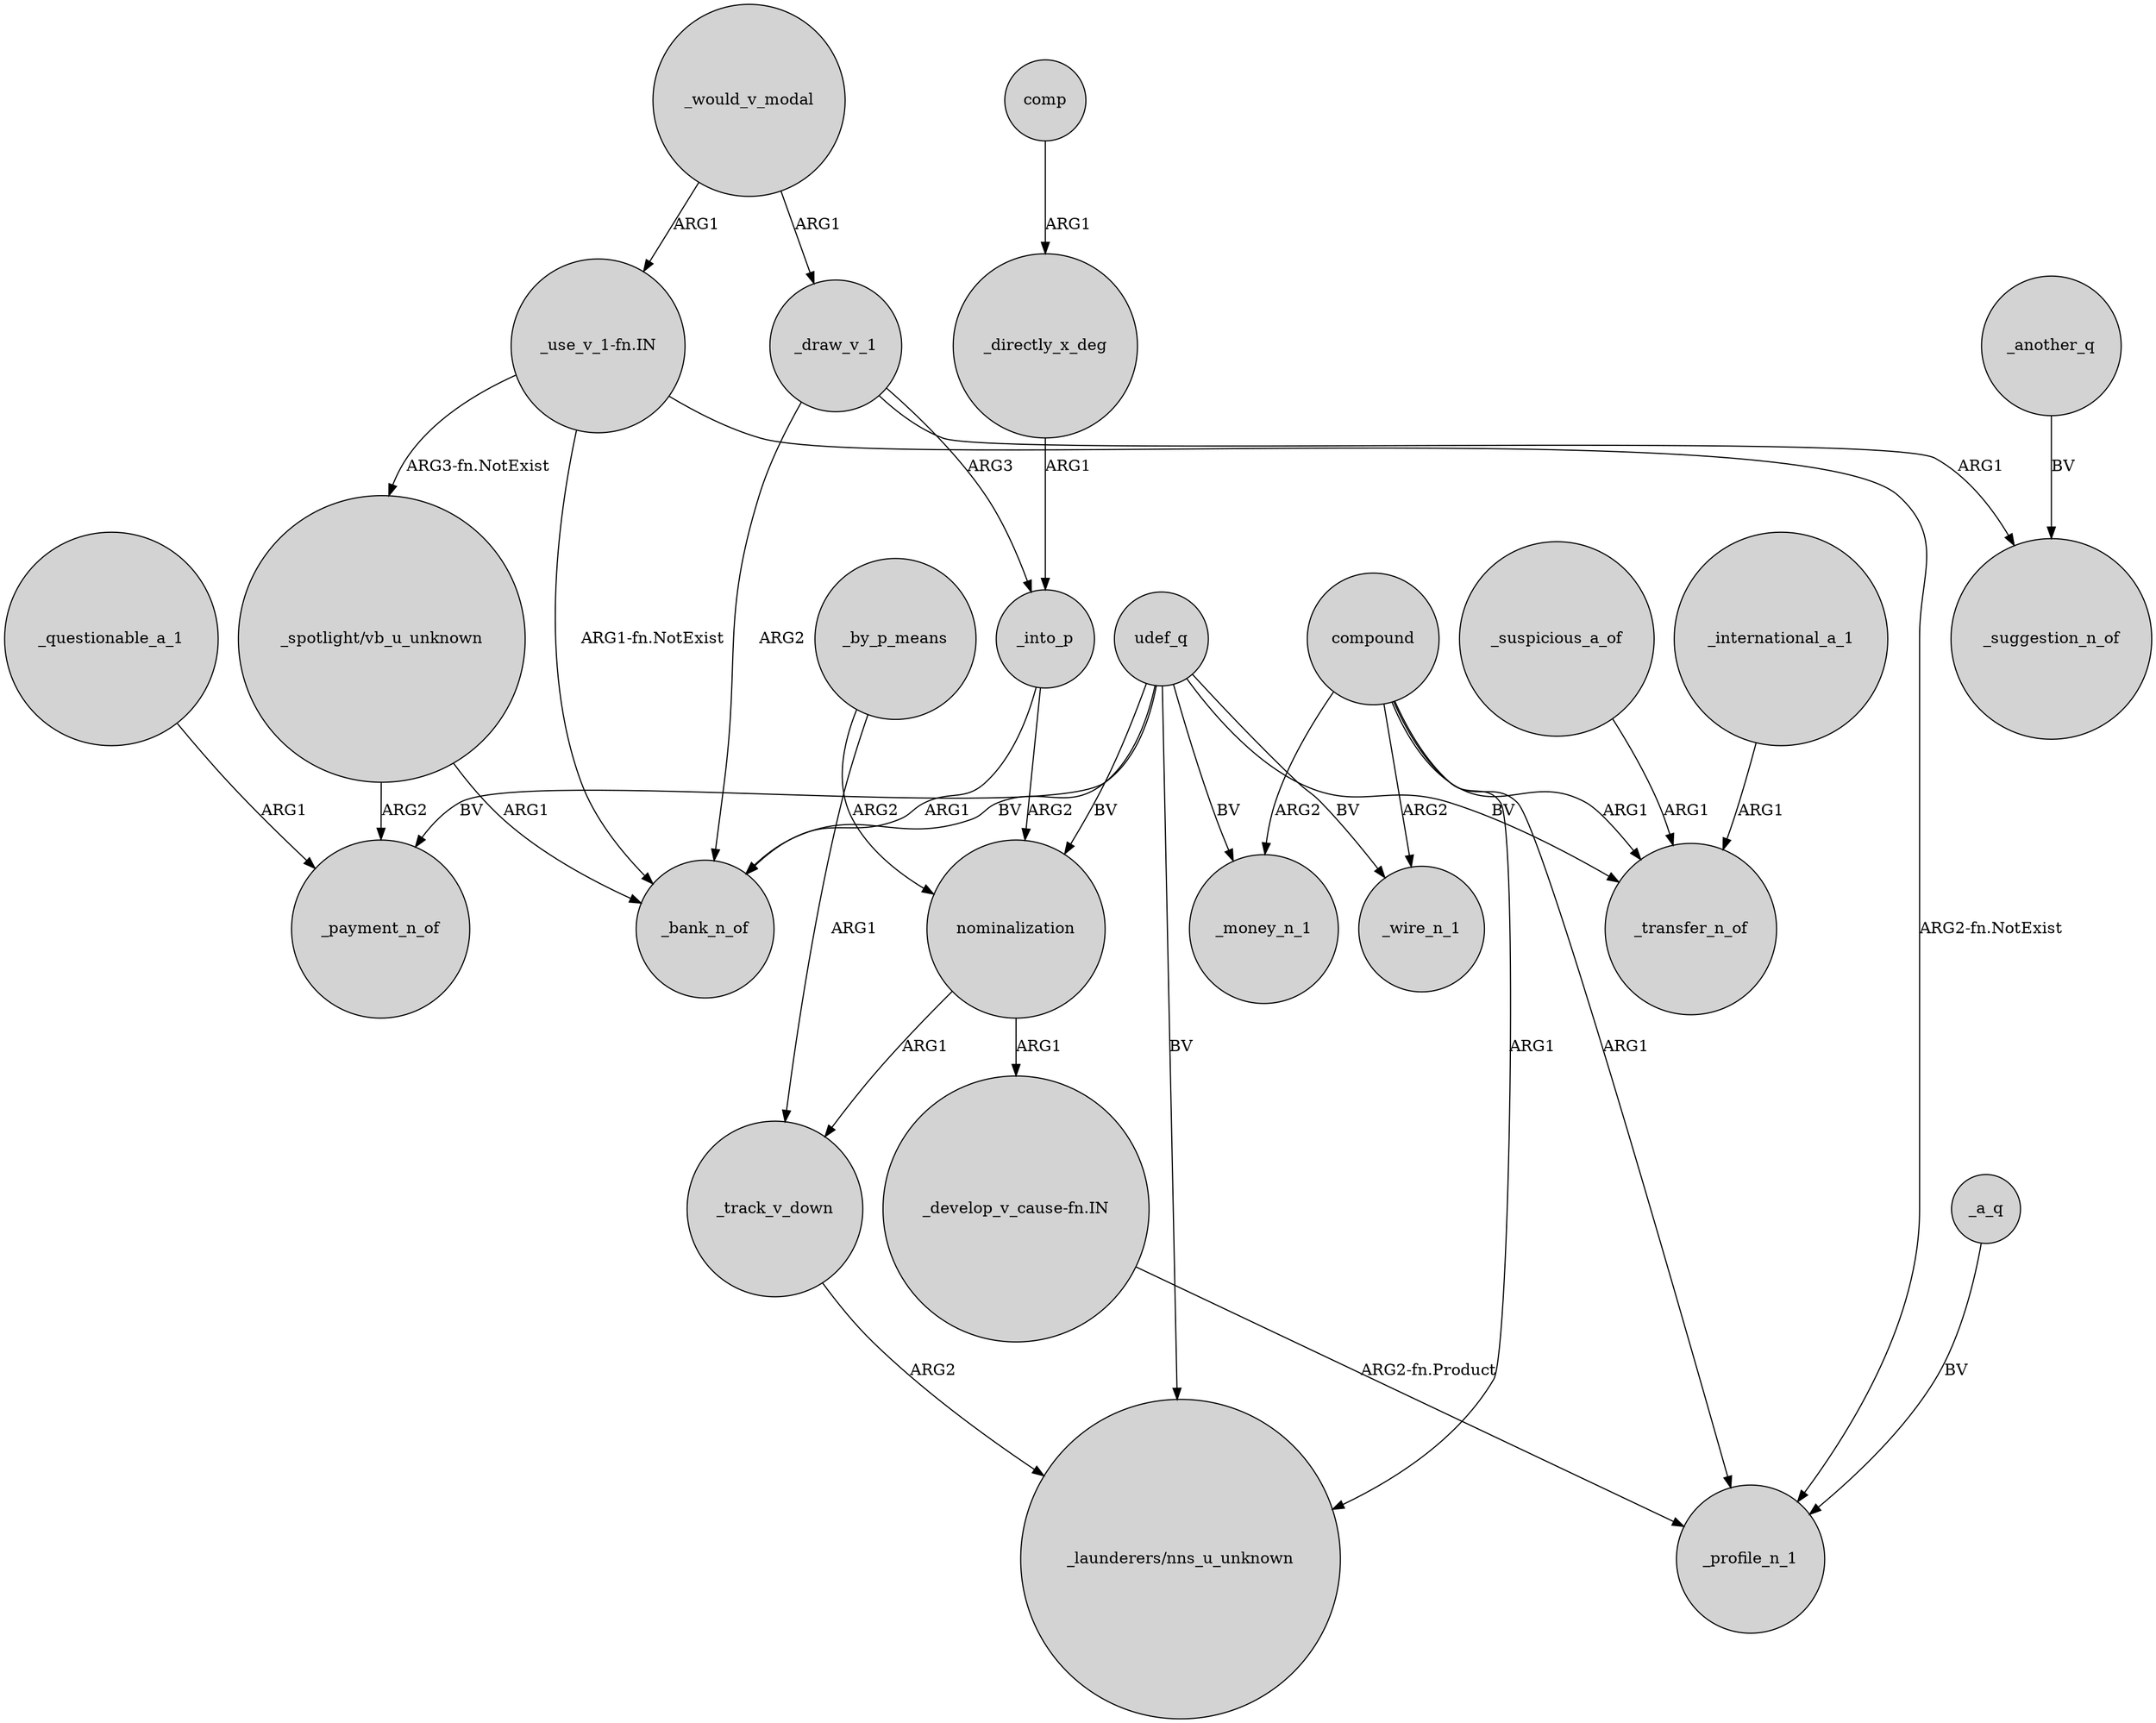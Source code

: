 digraph {
	node [shape=circle style=filled]
	nominalization -> _track_v_down [label=ARG1]
	_a_q -> _profile_n_1 [label=BV]
	udef_q -> _money_n_1 [label=BV]
	"_use_v_1-fn.IN" -> "_spotlight/vb_u_unknown" [label="ARG3-fn.NotExist"]
	_would_v_modal -> "_use_v_1-fn.IN" [label=ARG1]
	_by_p_means -> nominalization [label=ARG2]
	_directly_x_deg -> _into_p [label=ARG1]
	compound -> _profile_n_1 [label=ARG1]
	nominalization -> "_develop_v_cause-fn.IN" [label=ARG1]
	"_develop_v_cause-fn.IN" -> _profile_n_1 [label="ARG2-fn.Product"]
	_into_p -> nominalization [label=ARG2]
	udef_q -> _wire_n_1 [label=BV]
	_draw_v_1 -> _suggestion_n_of [label=ARG1]
	_track_v_down -> "_launderers/nns_u_unknown" [label=ARG2]
	udef_q -> "_launderers/nns_u_unknown" [label=BV]
	udef_q -> _transfer_n_of [label=BV]
	_into_p -> _bank_n_of [label=ARG1]
	compound -> "_launderers/nns_u_unknown" [label=ARG1]
	"_spotlight/vb_u_unknown" -> _payment_n_of [label=ARG2]
	udef_q -> _payment_n_of [label=BV]
	compound -> _wire_n_1 [label=ARG2]
	"_use_v_1-fn.IN" -> _bank_n_of [label="ARG1-fn.NotExist"]
	compound -> _money_n_1 [label=ARG2]
	_would_v_modal -> _draw_v_1 [label=ARG1]
	_draw_v_1 -> _bank_n_of [label=ARG2]
	_international_a_1 -> _transfer_n_of [label=ARG1]
	compound -> _transfer_n_of [label=ARG1]
	_draw_v_1 -> _into_p [label=ARG3]
	udef_q -> nominalization [label=BV]
	"_spotlight/vb_u_unknown" -> _bank_n_of [label=ARG1]
	_another_q -> _suggestion_n_of [label=BV]
	_by_p_means -> _track_v_down [label=ARG1]
	"_use_v_1-fn.IN" -> _profile_n_1 [label="ARG2-fn.NotExist"]
	_questionable_a_1 -> _payment_n_of [label=ARG1]
	comp -> _directly_x_deg [label=ARG1]
	udef_q -> _bank_n_of [label=BV]
	_suspicious_a_of -> _transfer_n_of [label=ARG1]
}
